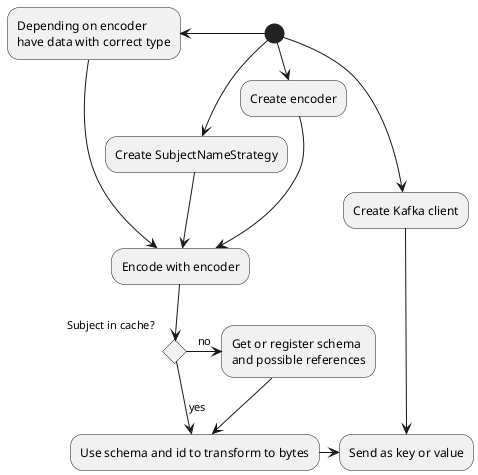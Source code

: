 @startuml

(*) -> "Create encoder"
(*) --> "Create Kafka client"
(*) --> "Create SubjectNameStrategy"
(*) -l-> "Depending on encoder\nhave data with correct type"
"Create encoder" -> "Encode with encoder"
"Create SubjectNameStrategy" --> "Encode with encoder"
"Depending on encoder\nhave data with correct type" --> "Encode with encoder"

if "Subject in cache?" then
  -->[yes] "Use schema and id to transform to bytes"
else
  -r-> [no] "Get or register schema\nand possible references"
  "Get or register schema\nand possible references" --> "Use schema and id to transform to bytes"
endif

"Use schema and id to transform to bytes" -r-> "Send as key or value"
"Create Kafka client" --> "Send as key or value"
@enduml